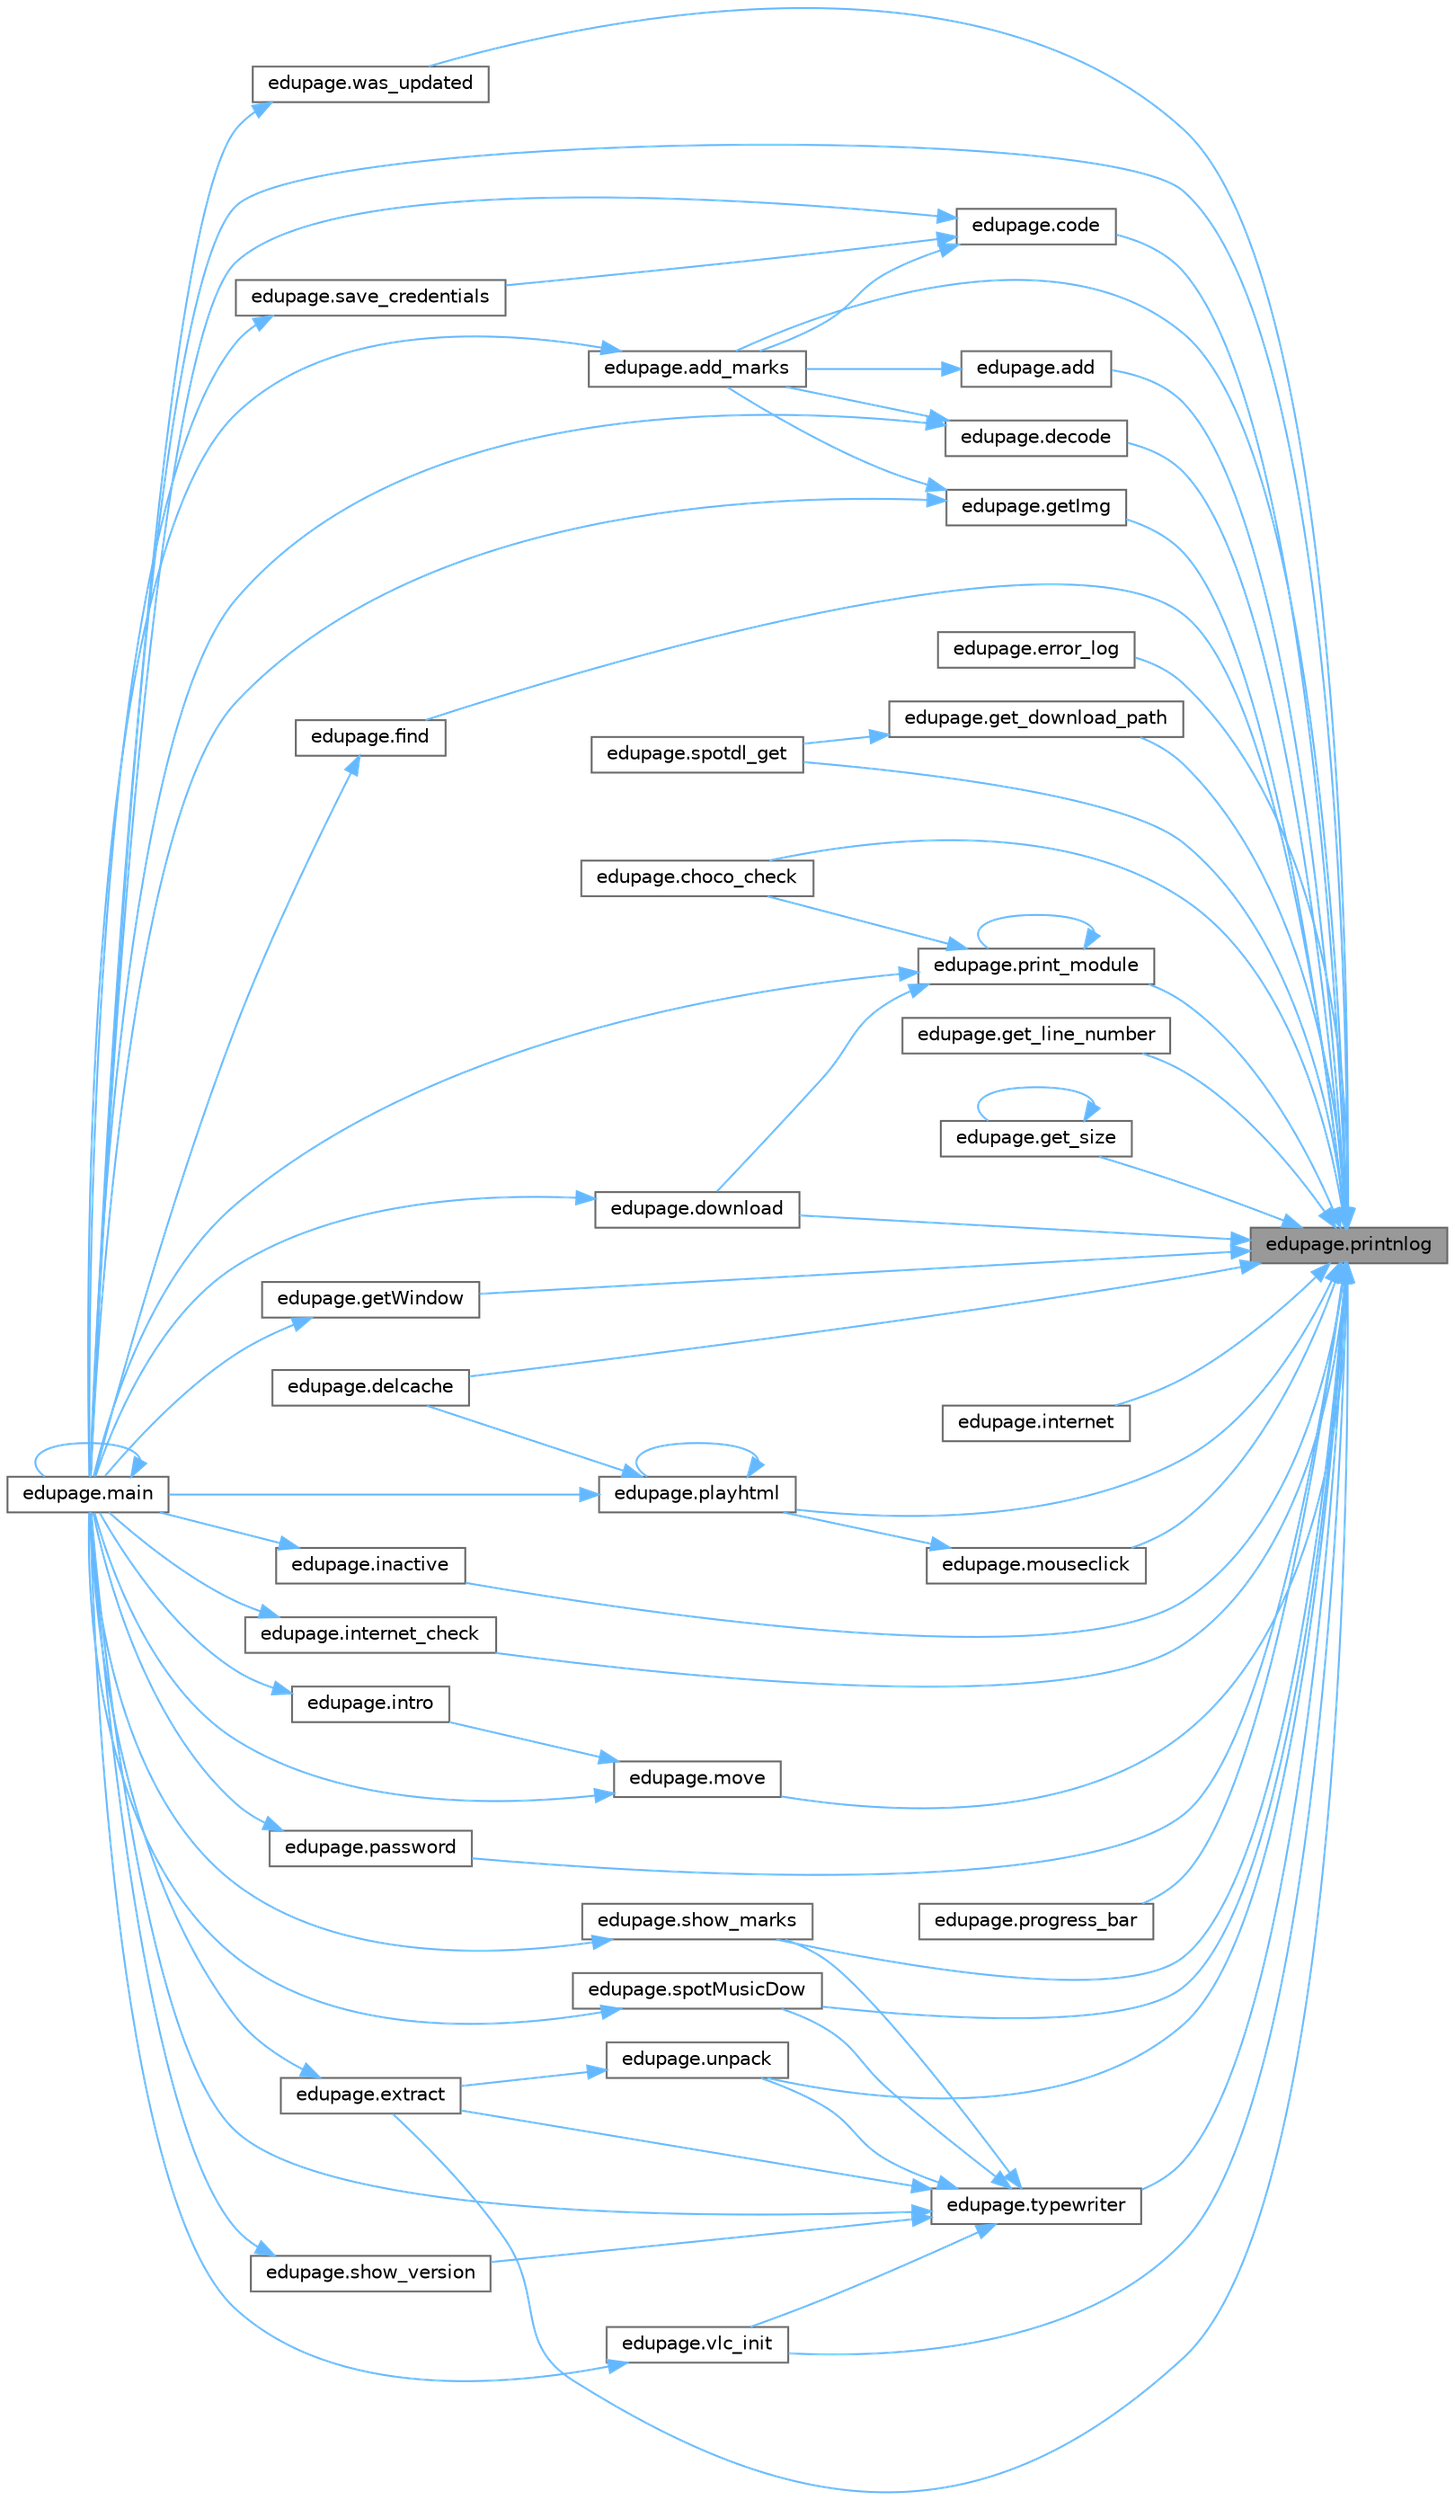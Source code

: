 digraph "edupage.printnlog"
{
 // LATEX_PDF_SIZE
  bgcolor="transparent";
  edge [fontname=Helvetica,fontsize=10,labelfontname=Helvetica,labelfontsize=10];
  node [fontname=Helvetica,fontsize=10,shape=box,height=0.2,width=0.4];
  rankdir="RL";
  Node1 [label="edupage.printnlog",height=0.2,width=0.4,color="gray40", fillcolor="grey60", style="filled", fontcolor="black",tooltip=" "];
  Node1 -> Node2 [dir="back",color="steelblue1",style="solid"];
  Node2 [label="edupage.add",height=0.2,width=0.4,color="grey40", fillcolor="white", style="filled",URL="$d0/d52/namespaceedupage.html#af8155c1c90674d76615b11b6d0c5c8ba",tooltip=" "];
  Node2 -> Node3 [dir="back",color="steelblue1",style="solid"];
  Node3 [label="edupage.add_marks",height=0.2,width=0.4,color="grey40", fillcolor="white", style="filled",URL="$d0/d52/namespaceedupage.html#a21f2f303ad4d1e33a43bd2b8207130a4",tooltip=" "];
  Node3 -> Node4 [dir="back",color="steelblue1",style="solid"];
  Node4 [label="edupage.main",height=0.2,width=0.4,color="grey40", fillcolor="white", style="filled",URL="$d0/d52/namespaceedupage.html#a119d208fce33ca55d6b605c22dbcd534",tooltip=" "];
  Node4 -> Node4 [dir="back",color="steelblue1",style="solid"];
  Node1 -> Node3 [dir="back",color="steelblue1",style="solid"];
  Node1 -> Node5 [dir="back",color="steelblue1",style="solid"];
  Node5 [label="edupage.choco_check",height=0.2,width=0.4,color="grey40", fillcolor="white", style="filled",URL="$d0/d52/namespaceedupage.html#a5af10b36312bbda15f46734e936f3cad",tooltip=" "];
  Node1 -> Node6 [dir="back",color="steelblue1",style="solid"];
  Node6 [label="edupage.code",height=0.2,width=0.4,color="grey40", fillcolor="white", style="filled",URL="$d0/d52/namespaceedupage.html#a0ac684340ab80b572e1871d02551129b",tooltip=" "];
  Node6 -> Node3 [dir="back",color="steelblue1",style="solid"];
  Node6 -> Node4 [dir="back",color="steelblue1",style="solid"];
  Node6 -> Node7 [dir="back",color="steelblue1",style="solid"];
  Node7 [label="edupage.save_credentials",height=0.2,width=0.4,color="grey40", fillcolor="white", style="filled",URL="$d0/d52/namespaceedupage.html#a384366ccdfd5546dbf027f68532f293e",tooltip=" "];
  Node7 -> Node4 [dir="back",color="steelblue1",style="solid"];
  Node1 -> Node8 [dir="back",color="steelblue1",style="solid"];
  Node8 [label="edupage.decode",height=0.2,width=0.4,color="grey40", fillcolor="white", style="filled",URL="$d0/d52/namespaceedupage.html#aa92a47e21588e2d0650510eb9f359d9b",tooltip=" "];
  Node8 -> Node3 [dir="back",color="steelblue1",style="solid"];
  Node8 -> Node4 [dir="back",color="steelblue1",style="solid"];
  Node1 -> Node9 [dir="back",color="steelblue1",style="solid"];
  Node9 [label="edupage.delcache",height=0.2,width=0.4,color="grey40", fillcolor="white", style="filled",URL="$d0/d52/namespaceedupage.html#af3edba33bdd8d0c84716b44bce6cfcd6",tooltip=" "];
  Node1 -> Node10 [dir="back",color="steelblue1",style="solid"];
  Node10 [label="edupage.download",height=0.2,width=0.4,color="grey40", fillcolor="white", style="filled",URL="$d0/d52/namespaceedupage.html#a4528534caaf20f4dcead5a6737a89488",tooltip=" "];
  Node10 -> Node4 [dir="back",color="steelblue1",style="solid"];
  Node1 -> Node11 [dir="back",color="steelblue1",style="solid"];
  Node11 [label="edupage.error_log",height=0.2,width=0.4,color="grey40", fillcolor="white", style="filled",URL="$d0/d52/namespaceedupage.html#a5f8fea0428e088bff636f0c3d29a05bc",tooltip=" "];
  Node1 -> Node12 [dir="back",color="steelblue1",style="solid"];
  Node12 [label="edupage.extract",height=0.2,width=0.4,color="grey40", fillcolor="white", style="filled",URL="$d0/d52/namespaceedupage.html#a293d892915acc25b924a8a1250cbade8",tooltip=" "];
  Node12 -> Node4 [dir="back",color="steelblue1",style="solid"];
  Node1 -> Node13 [dir="back",color="steelblue1",style="solid"];
  Node13 [label="edupage.find",height=0.2,width=0.4,color="grey40", fillcolor="white", style="filled",URL="$d0/d52/namespaceedupage.html#ab1dd4f4e3c6e977625585c13c4c23ed8",tooltip=" "];
  Node13 -> Node4 [dir="back",color="steelblue1",style="solid"];
  Node1 -> Node14 [dir="back",color="steelblue1",style="solid"];
  Node14 [label="edupage.get_download_path",height=0.2,width=0.4,color="grey40", fillcolor="white", style="filled",URL="$d0/d52/namespaceedupage.html#a173db098c25feb8bec8766cce059e4f0",tooltip=" "];
  Node14 -> Node15 [dir="back",color="steelblue1",style="solid"];
  Node15 [label="edupage.spotdl_get",height=0.2,width=0.4,color="grey40", fillcolor="white", style="filled",URL="$d0/d52/namespaceedupage.html#afe952af2ff6f8a764046068392c7e92a",tooltip=" "];
  Node1 -> Node16 [dir="back",color="steelblue1",style="solid"];
  Node16 [label="edupage.get_line_number",height=0.2,width=0.4,color="grey40", fillcolor="white", style="filled",URL="$d0/d52/namespaceedupage.html#a812e6a75d3ee97e0f71e7d0d90b4a355",tooltip=" "];
  Node1 -> Node17 [dir="back",color="steelblue1",style="solid"];
  Node17 [label="edupage.get_size",height=0.2,width=0.4,color="grey40", fillcolor="white", style="filled",URL="$d0/d52/namespaceedupage.html#a354083c63893b814752b84ce1d2260d4",tooltip=" "];
  Node17 -> Node17 [dir="back",color="steelblue1",style="solid"];
  Node1 -> Node18 [dir="back",color="steelblue1",style="solid"];
  Node18 [label="edupage.getImg",height=0.2,width=0.4,color="grey40", fillcolor="white", style="filled",URL="$d0/d52/namespaceedupage.html#ac2af202d51ecd2e5f8759016912b4d4c",tooltip=" "];
  Node18 -> Node3 [dir="back",color="steelblue1",style="solid"];
  Node18 -> Node4 [dir="back",color="steelblue1",style="solid"];
  Node1 -> Node19 [dir="back",color="steelblue1",style="solid"];
  Node19 [label="edupage.getWindow",height=0.2,width=0.4,color="grey40", fillcolor="white", style="filled",URL="$d0/d52/namespaceedupage.html#a89cc38c9c6a0b37169c24032c8efa1b2",tooltip=" "];
  Node19 -> Node4 [dir="back",color="steelblue1",style="solid"];
  Node1 -> Node20 [dir="back",color="steelblue1",style="solid"];
  Node20 [label="edupage.inactive",height=0.2,width=0.4,color="grey40", fillcolor="white", style="filled",URL="$d0/d52/namespaceedupage.html#a341571d7a41b53af5510ed61722c2847",tooltip=" "];
  Node20 -> Node4 [dir="back",color="steelblue1",style="solid"];
  Node1 -> Node21 [dir="back",color="steelblue1",style="solid"];
  Node21 [label="edupage.internet",height=0.2,width=0.4,color="grey40", fillcolor="white", style="filled",URL="$d0/d52/namespaceedupage.html#a24008aa497ff16992e765fb4c470bb7b",tooltip=" "];
  Node1 -> Node22 [dir="back",color="steelblue1",style="solid"];
  Node22 [label="edupage.internet_check",height=0.2,width=0.4,color="grey40", fillcolor="white", style="filled",URL="$d0/d52/namespaceedupage.html#acfd9e8f73e3eb2e829ac13cec7ad3898",tooltip=" "];
  Node22 -> Node4 [dir="back",color="steelblue1",style="solid"];
  Node1 -> Node4 [dir="back",color="steelblue1",style="solid"];
  Node1 -> Node23 [dir="back",color="steelblue1",style="solid"];
  Node23 [label="edupage.mouseclick",height=0.2,width=0.4,color="grey40", fillcolor="white", style="filled",URL="$d0/d52/namespaceedupage.html#a0eee3180683567b64fe264addfa697aa",tooltip=" "];
  Node23 -> Node24 [dir="back",color="steelblue1",style="solid"];
  Node24 [label="edupage.playhtml",height=0.2,width=0.4,color="grey40", fillcolor="white", style="filled",URL="$d0/d52/namespaceedupage.html#a33f41efcd3eb007421b3e63b542940ba",tooltip=" "];
  Node24 -> Node9 [dir="back",color="steelblue1",style="solid"];
  Node24 -> Node4 [dir="back",color="steelblue1",style="solid"];
  Node24 -> Node24 [dir="back",color="steelblue1",style="solid"];
  Node1 -> Node25 [dir="back",color="steelblue1",style="solid"];
  Node25 [label="edupage.move",height=0.2,width=0.4,color="grey40", fillcolor="white", style="filled",URL="$d0/d52/namespaceedupage.html#a6811c8f4821bef2794d3b744d5135ef7",tooltip=" "];
  Node25 -> Node26 [dir="back",color="steelblue1",style="solid"];
  Node26 [label="edupage.intro",height=0.2,width=0.4,color="grey40", fillcolor="white", style="filled",URL="$d0/d52/namespaceedupage.html#a316dc71e49505324d14deee19eccd566",tooltip=" "];
  Node26 -> Node4 [dir="back",color="steelblue1",style="solid"];
  Node25 -> Node4 [dir="back",color="steelblue1",style="solid"];
  Node1 -> Node27 [dir="back",color="steelblue1",style="solid"];
  Node27 [label="edupage.password",height=0.2,width=0.4,color="grey40", fillcolor="white", style="filled",URL="$d0/d52/namespaceedupage.html#a2b1f190fe22c994a649d237a35cd53fb",tooltip=" "];
  Node27 -> Node4 [dir="back",color="steelblue1",style="solid"];
  Node1 -> Node24 [dir="back",color="steelblue1",style="solid"];
  Node1 -> Node28 [dir="back",color="steelblue1",style="solid"];
  Node28 [label="edupage.print_module",height=0.2,width=0.4,color="grey40", fillcolor="white", style="filled",URL="$d0/d52/namespaceedupage.html#a87e4619e345ef843fdc09d1a602c3ce3",tooltip=" "];
  Node28 -> Node5 [dir="back",color="steelblue1",style="solid"];
  Node28 -> Node10 [dir="back",color="steelblue1",style="solid"];
  Node28 -> Node4 [dir="back",color="steelblue1",style="solid"];
  Node28 -> Node28 [dir="back",color="steelblue1",style="solid"];
  Node1 -> Node29 [dir="back",color="steelblue1",style="solid"];
  Node29 [label="edupage.progress_bar",height=0.2,width=0.4,color="grey40", fillcolor="white", style="filled",URL="$d0/d52/namespaceedupage.html#a4f9d80b1580d4e61d23dc4cf947f6e4c",tooltip=" "];
  Node1 -> Node30 [dir="back",color="steelblue1",style="solid"];
  Node30 [label="edupage.show_marks",height=0.2,width=0.4,color="grey40", fillcolor="white", style="filled",URL="$d0/d52/namespaceedupage.html#a12e03073ead2aa68c686d435b8b1e3b8",tooltip=" "];
  Node30 -> Node4 [dir="back",color="steelblue1",style="solid"];
  Node1 -> Node15 [dir="back",color="steelblue1",style="solid"];
  Node1 -> Node31 [dir="back",color="steelblue1",style="solid"];
  Node31 [label="edupage.spotMusicDow",height=0.2,width=0.4,color="grey40", fillcolor="white", style="filled",URL="$d0/d52/namespaceedupage.html#a454714ea6e0c4835b3d5d99f545c37e8",tooltip=" "];
  Node31 -> Node4 [dir="back",color="steelblue1",style="solid"];
  Node1 -> Node32 [dir="back",color="steelblue1",style="solid"];
  Node32 [label="edupage.typewriter",height=0.2,width=0.4,color="grey40", fillcolor="white", style="filled",URL="$d0/d52/namespaceedupage.html#a7faa24d24074c579901eff9ea313b508",tooltip=" "];
  Node32 -> Node12 [dir="back",color="steelblue1",style="solid"];
  Node32 -> Node4 [dir="back",color="steelblue1",style="solid"];
  Node32 -> Node30 [dir="back",color="steelblue1",style="solid"];
  Node32 -> Node33 [dir="back",color="steelblue1",style="solid"];
  Node33 [label="edupage.show_version",height=0.2,width=0.4,color="grey40", fillcolor="white", style="filled",URL="$d0/d52/namespaceedupage.html#a706e5d95945f9be1581343427d94cab3",tooltip=" "];
  Node33 -> Node4 [dir="back",color="steelblue1",style="solid"];
  Node32 -> Node31 [dir="back",color="steelblue1",style="solid"];
  Node32 -> Node34 [dir="back",color="steelblue1",style="solid"];
  Node34 [label="edupage.unpack",height=0.2,width=0.4,color="grey40", fillcolor="white", style="filled",URL="$d0/d52/namespaceedupage.html#a17d25ec04c8180522deae8449911dcb6",tooltip=" "];
  Node34 -> Node12 [dir="back",color="steelblue1",style="solid"];
  Node32 -> Node35 [dir="back",color="steelblue1",style="solid"];
  Node35 [label="edupage.vlc_init",height=0.2,width=0.4,color="grey40", fillcolor="white", style="filled",URL="$d0/d52/namespaceedupage.html#a9f3e602dd8410da6eab7cf9b0758c6f8",tooltip=" "];
  Node35 -> Node4 [dir="back",color="steelblue1",style="solid"];
  Node1 -> Node34 [dir="back",color="steelblue1",style="solid"];
  Node1 -> Node35 [dir="back",color="steelblue1",style="solid"];
  Node1 -> Node36 [dir="back",color="steelblue1",style="solid"];
  Node36 [label="edupage.was_updated",height=0.2,width=0.4,color="grey40", fillcolor="white", style="filled",URL="$d0/d52/namespaceedupage.html#ab37eeef09149edbff47a4c8d00d485c0",tooltip=" "];
  Node36 -> Node4 [dir="back",color="steelblue1",style="solid"];
}
